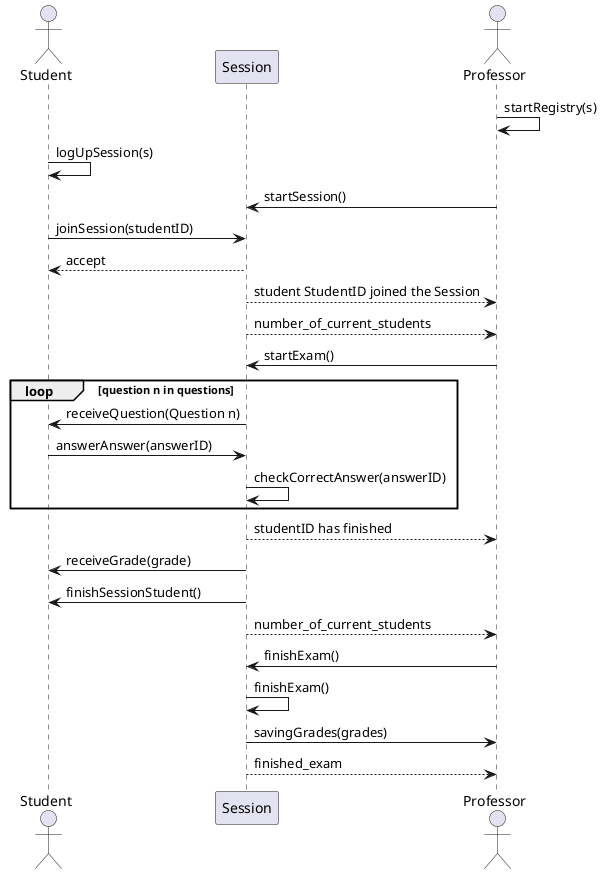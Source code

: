 @startuml
actor Student
participant Session
actor Professor
Professor -> Professor: startRegistry(s)
Student -> Student: logUpSession(s)
Professor -> Session : startSession()
Student -> Session : joinSession(studentID)
Session --> Student : accept
Session --> Professor : student StudentID joined the Session
Session --> Professor : number_of_current_students
Professor -> Session : startExam()

loop question n in questions

    Session -> Student : receiveQuestion(Question n)
    Student -> Session : answerAnswer(answerID)
    Session -> Session : checkCorrectAnswer(answerID)

end
Session --> Professor : studentID has finished
Session -> Student : receiveGrade(grade)
Session -> Student : finishSessionStudent()
Session --> Professor : number_of_current_students

Professor -> Session : finishExam()
Session -> Session : finishExam()
Session -> Professor : savingGrades(grades)
Session --> Professor : finished_exam
@enduml